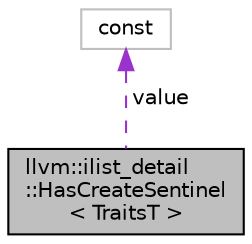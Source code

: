 digraph "llvm::ilist_detail::HasCreateSentinel&lt; TraitsT &gt;"
{
 // LATEX_PDF_SIZE
  bgcolor="transparent";
  edge [fontname="Helvetica",fontsize="10",labelfontname="Helvetica",labelfontsize="10"];
  node [fontname="Helvetica",fontsize="10",shape=record];
  Node1 [label="llvm::ilist_detail\l::HasCreateSentinel\l\< TraitsT \>",height=0.2,width=0.4,color="black", fillcolor="grey75", style="filled", fontcolor="black",tooltip="Type trait to check for a traits class that has a createSentinel member (as a canary for any of the i..."];
  Node2 -> Node1 [dir="back",color="darkorchid3",fontsize="10",style="dashed",label=" value" ,fontname="Helvetica"];
  Node2 [label="const",height=0.2,width=0.4,color="grey75",tooltip=" "];
}
